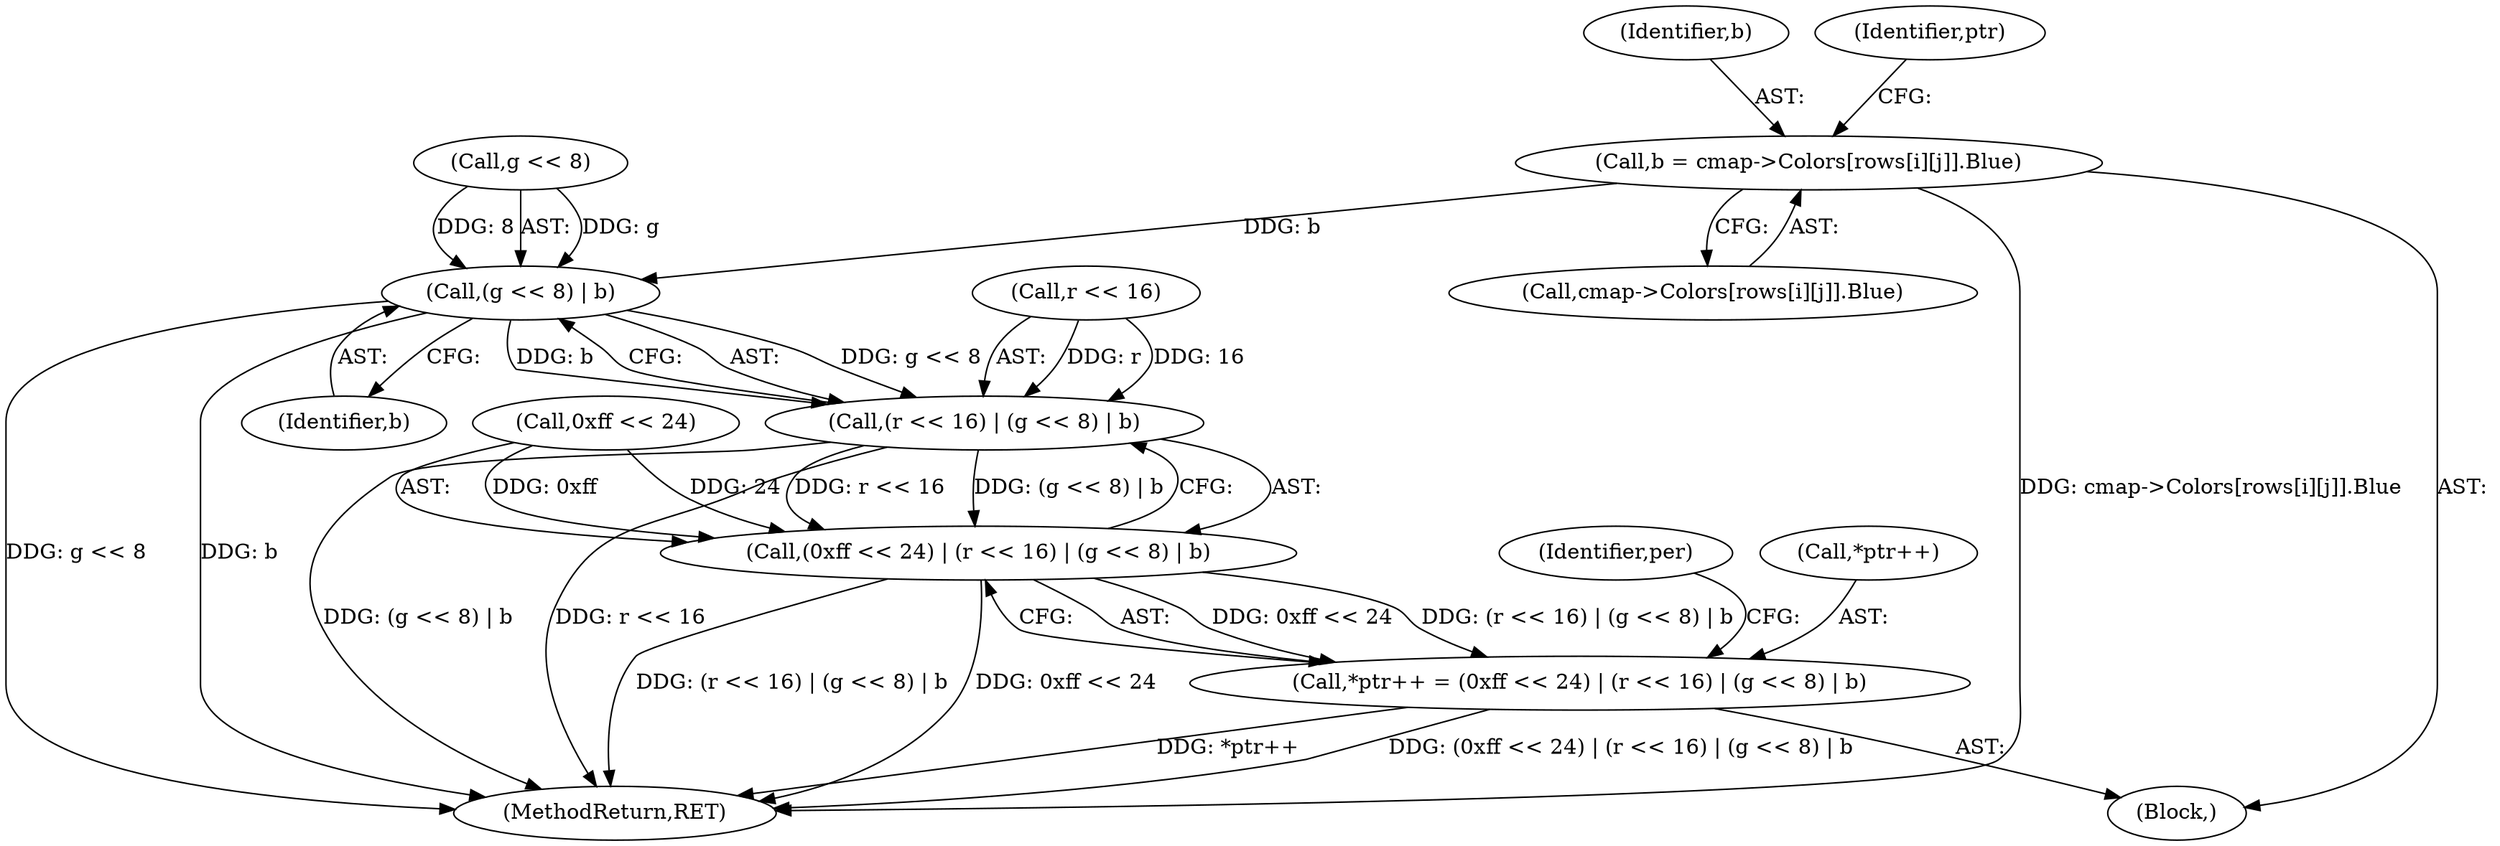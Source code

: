 digraph "0_enlightment_1f9b0b32728803a1578e658cd0955df773e34f49@array" {
"1000618" [label="(Call,b = cmap->Colors[rows[i][j]].Blue)"];
"1000643" [label="(Call,(g << 8) | b)"];
"1000639" [label="(Call,(r << 16) | (g << 8) | b)"];
"1000635" [label="(Call,(0xff << 24) | (r << 16) | (g << 8) | b)"];
"1000631" [label="(Call,*ptr++ = (0xff << 24) | (r << 16) | (g << 8) | b)"];
"1000591" [label="(Block,)"];
"1000635" [label="(Call,(0xff << 24) | (r << 16) | (g << 8) | b)"];
"1000644" [label="(Call,g << 8)"];
"1000631" [label="(Call,*ptr++ = (0xff << 24) | (r << 16) | (g << 8) | b)"];
"1000636" [label="(Call,0xff << 24)"];
"1000649" [label="(Identifier,per)"];
"1000640" [label="(Call,r << 16)"];
"1000647" [label="(Identifier,b)"];
"1000620" [label="(Call,cmap->Colors[rows[i][j]].Blue)"];
"1000727" [label="(MethodReturn,RET)"];
"1000643" [label="(Call,(g << 8) | b)"];
"1000618" [label="(Call,b = cmap->Colors[rows[i][j]].Blue)"];
"1000619" [label="(Identifier,b)"];
"1000639" [label="(Call,(r << 16) | (g << 8) | b)"];
"1000634" [label="(Identifier,ptr)"];
"1000632" [label="(Call,*ptr++)"];
"1000618" -> "1000591"  [label="AST: "];
"1000618" -> "1000620"  [label="CFG: "];
"1000619" -> "1000618"  [label="AST: "];
"1000620" -> "1000618"  [label="AST: "];
"1000634" -> "1000618"  [label="CFG: "];
"1000618" -> "1000727"  [label="DDG: cmap->Colors[rows[i][j]].Blue"];
"1000618" -> "1000643"  [label="DDG: b"];
"1000643" -> "1000639"  [label="AST: "];
"1000643" -> "1000647"  [label="CFG: "];
"1000644" -> "1000643"  [label="AST: "];
"1000647" -> "1000643"  [label="AST: "];
"1000639" -> "1000643"  [label="CFG: "];
"1000643" -> "1000727"  [label="DDG: g << 8"];
"1000643" -> "1000727"  [label="DDG: b"];
"1000643" -> "1000639"  [label="DDG: g << 8"];
"1000643" -> "1000639"  [label="DDG: b"];
"1000644" -> "1000643"  [label="DDG: g"];
"1000644" -> "1000643"  [label="DDG: 8"];
"1000639" -> "1000635"  [label="AST: "];
"1000640" -> "1000639"  [label="AST: "];
"1000635" -> "1000639"  [label="CFG: "];
"1000639" -> "1000727"  [label="DDG: (g << 8) | b"];
"1000639" -> "1000727"  [label="DDG: r << 16"];
"1000639" -> "1000635"  [label="DDG: r << 16"];
"1000639" -> "1000635"  [label="DDG: (g << 8) | b"];
"1000640" -> "1000639"  [label="DDG: r"];
"1000640" -> "1000639"  [label="DDG: 16"];
"1000635" -> "1000631"  [label="AST: "];
"1000636" -> "1000635"  [label="AST: "];
"1000631" -> "1000635"  [label="CFG: "];
"1000635" -> "1000727"  [label="DDG: (r << 16) | (g << 8) | b"];
"1000635" -> "1000727"  [label="DDG: 0xff << 24"];
"1000635" -> "1000631"  [label="DDG: 0xff << 24"];
"1000635" -> "1000631"  [label="DDG: (r << 16) | (g << 8) | b"];
"1000636" -> "1000635"  [label="DDG: 0xff"];
"1000636" -> "1000635"  [label="DDG: 24"];
"1000631" -> "1000591"  [label="AST: "];
"1000632" -> "1000631"  [label="AST: "];
"1000649" -> "1000631"  [label="CFG: "];
"1000631" -> "1000727"  [label="DDG: *ptr++"];
"1000631" -> "1000727"  [label="DDG: (0xff << 24) | (r << 16) | (g << 8) | b"];
}
